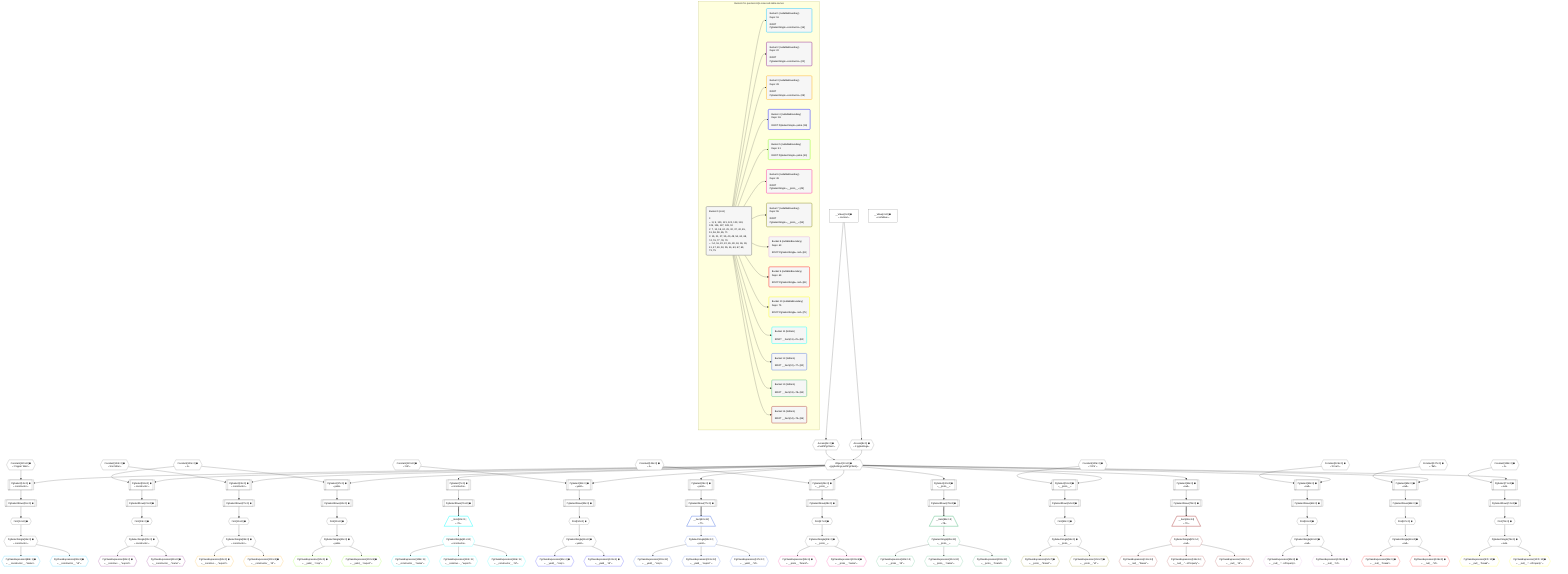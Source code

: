 %%{init: {'themeVariables': { 'fontSize': '12px'}}}%%
graph TD
    classDef path fill:#eee,stroke:#000,color:#000
    classDef plan fill:#fff,stroke-width:1px,color:#000
    classDef itemplan fill:#fff,stroke-width:2px,color:#000
    classDef unbatchedplan fill:#dff,stroke-width:1px,color:#000
    classDef sideeffectplan fill:#fcc,stroke-width:2px,color:#000
    classDef bucket fill:#f6f6f6,color:#000,stroke-width:2px,text-align:left

    subgraph "Buckets for queries/v4/js-reserved-table-names"
    Bucket0("Bucket 0 (root)<br /><br />1: <br />ᐳ: 8, 9, 120, 121, 122, 123, 124, 125, 126, 127, 128, 10<br />2: 7, 12, 18, 24, 29, 32, 37, 42, 45, 51, 56, 59, 65, 71<br />3: 15, 21, 27, 35, 40, 48, 54, 62, 68, 74, 76, 77, 78, 79<br />ᐳ: 14, 16, 20, 22, 26, 28, 34, 36, 39, 41, 47, 49, 53, 55, 61, 63, 67, 69, 73, 75"):::bucket
    Bucket1("Bucket 1 (nullableBoundary)<br />Deps: 16<br /><br />ROOT PgSelectSingleᐸconstructorᐳ[16]"):::bucket
    Bucket2("Bucket 2 (nullableBoundary)<br />Deps: 22<br /><br />ROOT PgSelectSingleᐸconstructorᐳ[22]"):::bucket
    Bucket3("Bucket 3 (nullableBoundary)<br />Deps: 28<br /><br />ROOT PgSelectSingleᐸconstructorᐳ[28]"):::bucket
    Bucket4("Bucket 4 (nullableBoundary)<br />Deps: 36<br /><br />ROOT PgSelectSingleᐸyieldᐳ[36]"):::bucket
    Bucket5("Bucket 5 (nullableBoundary)<br />Deps: 41<br /><br />ROOT PgSelectSingleᐸyieldᐳ[41]"):::bucket
    Bucket6("Bucket 6 (nullableBoundary)<br />Deps: 49<br /><br />ROOT PgSelectSingleᐸ__proto__ᐳ[49]"):::bucket
    Bucket7("Bucket 7 (nullableBoundary)<br />Deps: 55<br /><br />ROOT PgSelectSingleᐸ__proto__ᐳ[55]"):::bucket
    Bucket8("Bucket 8 (nullableBoundary)<br />Deps: 63<br /><br />ROOT PgSelectSingleᐸnullᐳ[63]"):::bucket
    Bucket9("Bucket 9 (nullableBoundary)<br />Deps: 69<br /><br />ROOT PgSelectSingleᐸnullᐳ[69]"):::bucket
    Bucket10("Bucket 10 (nullableBoundary)<br />Deps: 75<br /><br />ROOT PgSelectSingleᐸnullᐳ[75]"):::bucket
    Bucket11("Bucket 11 (listItem)<br /><br />ROOT __Item{11}ᐸ76ᐳ[80]"):::bucket
    Bucket12("Bucket 12 (listItem)<br /><br />ROOT __Item{12}ᐸ77ᐳ[82]"):::bucket
    Bucket13("Bucket 13 (listItem)<br /><br />ROOT __Item{13}ᐸ78ᐳ[84]"):::bucket
    Bucket14("Bucket 14 (listItem)<br /><br />ROOT __Item{14}ᐸ79ᐳ[86]"):::bucket
    end
    Bucket0 --> Bucket1 & Bucket2 & Bucket3 & Bucket4 & Bucket5 & Bucket6 & Bucket7 & Bucket8 & Bucket9 & Bucket10 & Bucket11 & Bucket12 & Bucket13 & Bucket14

    %% plan dependencies
    Object10{{"Object[10∈0] ➊<br />ᐸ{pgSettings,withPgClient}ᐳ"}}:::plan
    Access8{{"Access[8∈0] ➊<br />ᐸ2.pgSettingsᐳ"}}:::plan
    Access9{{"Access[9∈0] ➊<br />ᐸ2.withPgClientᐳ"}}:::plan
    Access8 & Access9 --> Object10
    PgSelect12[["PgSelect[12∈0] ➊<br />ᐸconstructorᐳ"]]:::plan
    Constant120{{"Constant[120∈0] ➊<br />ᐸ'Copper Wire'ᐳ"}}:::plan
    Object10 & Constant120 --> PgSelect12
    PgSelect18[["PgSelect[18∈0] ➊<br />ᐸconstructorᐳ"]]:::plan
    Constant121{{"Constant[121∈0] ➊<br />ᐸ2ᐳ"}}:::plan
    Object10 & Constant121 --> PgSelect18
    PgSelect24[["PgSelect[24∈0] ➊<br />ᐸconstructorᐳ"]]:::plan
    Constant122{{"Constant[122∈0] ➊<br />ᐸ'Iron Mine'ᐳ"}}:::plan
    Object10 & Constant122 --> PgSelect24
    PgSelect32[["PgSelect[32∈0] ➊<br />ᐸyieldᐳ"]]:::plan
    Constant123{{"Constant[123∈0] ➊<br />ᐸ'UK'ᐳ"}}:::plan
    Object10 & Constant123 --> PgSelect32
    PgSelect37[["PgSelect[37∈0] ➊<br />ᐸyieldᐳ"]]:::plan
    Object10 & Constant121 --> PgSelect37
    PgSelect45[["PgSelect[45∈0] ➊<br />ᐸ__proto__ᐳ"]]:::plan
    Constant124{{"Constant[124∈0] ➊<br />ᐸ1ᐳ"}}:::plan
    Object10 & Constant124 --> PgSelect45
    PgSelect51[["PgSelect[51∈0] ➊<br />ᐸ__proto__ᐳ"]]:::plan
    Constant125{{"Constant[125∈0] ➊<br />ᐸ'VCS'ᐳ"}}:::plan
    Object10 & Constant125 --> PgSelect51
    PgSelect59[["PgSelect[59∈0] ➊<br />ᐸnullᐳ"]]:::plan
    Constant126{{"Constant[126∈0] ➊<br />ᐸ'10 am'ᐳ"}}:::plan
    Object10 & Constant126 --> PgSelect59
    PgSelect65[["PgSelect[65∈0] ➊<br />ᐸnullᐳ"]]:::plan
    Constant127{{"Constant[127∈0] ➊<br />ᐸ'flat'ᐳ"}}:::plan
    Object10 & Constant127 --> PgSelect65
    PgSelect71[["PgSelect[71∈0] ➊<br />ᐸnullᐳ"]]:::plan
    Constant128{{"Constant[128∈0] ➊<br />ᐸ3ᐳ"}}:::plan
    Object10 & Constant128 --> PgSelect71
    PgSelect7[["PgSelect[7∈0] ➊<br />ᐸconstructorᐳ"]]:::plan
    Object10 --> PgSelect7
    __Value2["__Value[2∈0] ➊<br />ᐸcontextᐳ"]:::plan
    __Value2 --> Access8
    __Value2 --> Access9
    First14{{"First[14∈0] ➊"}}:::plan
    PgSelectRows15[["PgSelectRows[15∈0] ➊"]]:::plan
    PgSelectRows15 --> First14
    PgSelect12 --> PgSelectRows15
    PgSelectSingle16{{"PgSelectSingle[16∈0] ➊<br />ᐸconstructorᐳ"}}:::plan
    First14 --> PgSelectSingle16
    First20{{"First[20∈0] ➊"}}:::plan
    PgSelectRows21[["PgSelectRows[21∈0] ➊"]]:::plan
    PgSelectRows21 --> First20
    PgSelect18 --> PgSelectRows21
    PgSelectSingle22{{"PgSelectSingle[22∈0] ➊<br />ᐸconstructorᐳ"}}:::plan
    First20 --> PgSelectSingle22
    First26{{"First[26∈0] ➊"}}:::plan
    PgSelectRows27[["PgSelectRows[27∈0] ➊"]]:::plan
    PgSelectRows27 --> First26
    PgSelect24 --> PgSelectRows27
    PgSelectSingle28{{"PgSelectSingle[28∈0] ➊<br />ᐸconstructorᐳ"}}:::plan
    First26 --> PgSelectSingle28
    PgSelect29[["PgSelect[29∈0] ➊<br />ᐸyieldᐳ"]]:::plan
    Object10 --> PgSelect29
    First34{{"First[34∈0] ➊"}}:::plan
    PgSelectRows35[["PgSelectRows[35∈0] ➊"]]:::plan
    PgSelectRows35 --> First34
    PgSelect32 --> PgSelectRows35
    PgSelectSingle36{{"PgSelectSingle[36∈0] ➊<br />ᐸyieldᐳ"}}:::plan
    First34 --> PgSelectSingle36
    First39{{"First[39∈0] ➊"}}:::plan
    PgSelectRows40[["PgSelectRows[40∈0] ➊"]]:::plan
    PgSelectRows40 --> First39
    PgSelect37 --> PgSelectRows40
    PgSelectSingle41{{"PgSelectSingle[41∈0] ➊<br />ᐸyieldᐳ"}}:::plan
    First39 --> PgSelectSingle41
    PgSelect42[["PgSelect[42∈0] ➊<br />ᐸ__proto__ᐳ"]]:::plan
    Object10 --> PgSelect42
    First47{{"First[47∈0] ➊"}}:::plan
    PgSelectRows48[["PgSelectRows[48∈0] ➊"]]:::plan
    PgSelectRows48 --> First47
    PgSelect45 --> PgSelectRows48
    PgSelectSingle49{{"PgSelectSingle[49∈0] ➊<br />ᐸ__proto__ᐳ"}}:::plan
    First47 --> PgSelectSingle49
    First53{{"First[53∈0] ➊"}}:::plan
    PgSelectRows54[["PgSelectRows[54∈0] ➊"]]:::plan
    PgSelectRows54 --> First53
    PgSelect51 --> PgSelectRows54
    PgSelectSingle55{{"PgSelectSingle[55∈0] ➊<br />ᐸ__proto__ᐳ"}}:::plan
    First53 --> PgSelectSingle55
    PgSelect56[["PgSelect[56∈0] ➊<br />ᐸnullᐳ"]]:::plan
    Object10 --> PgSelect56
    First61{{"First[61∈0] ➊"}}:::plan
    PgSelectRows62[["PgSelectRows[62∈0] ➊"]]:::plan
    PgSelectRows62 --> First61
    PgSelect59 --> PgSelectRows62
    PgSelectSingle63{{"PgSelectSingle[63∈0] ➊<br />ᐸnullᐳ"}}:::plan
    First61 --> PgSelectSingle63
    First67{{"First[67∈0] ➊"}}:::plan
    PgSelectRows68[["PgSelectRows[68∈0] ➊"]]:::plan
    PgSelectRows68 --> First67
    PgSelect65 --> PgSelectRows68
    PgSelectSingle69{{"PgSelectSingle[69∈0] ➊<br />ᐸnullᐳ"}}:::plan
    First67 --> PgSelectSingle69
    First73{{"First[73∈0] ➊"}}:::plan
    PgSelectRows74[["PgSelectRows[74∈0] ➊"]]:::plan
    PgSelectRows74 --> First73
    PgSelect71 --> PgSelectRows74
    PgSelectSingle75{{"PgSelectSingle[75∈0] ➊<br />ᐸnullᐳ"}}:::plan
    First73 --> PgSelectSingle75
    PgSelectRows76[["PgSelectRows[76∈0] ➊"]]:::plan
    PgSelect7 --> PgSelectRows76
    PgSelectRows77[["PgSelectRows[77∈0] ➊"]]:::plan
    PgSelect29 --> PgSelectRows77
    PgSelectRows78[["PgSelectRows[78∈0] ➊"]]:::plan
    PgSelect42 --> PgSelectRows78
    PgSelectRows79[["PgSelectRows[79∈0] ➊"]]:::plan
    PgSelect56 --> PgSelectRows79
    __Value4["__Value[4∈0] ➊<br />ᐸrootValueᐳ"]:::plan
    PgClassExpression88{{"PgClassExpression[88∈1] ➊<br />ᐸ__constructor__.”name”ᐳ"}}:::plan
    PgSelectSingle16 --> PgClassExpression88
    PgClassExpression98{{"PgClassExpression[98∈1] ➊<br />ᐸ__constructor__.”id”ᐳ"}}:::plan
    PgSelectSingle16 --> PgClassExpression98
    PgClassExpression89{{"PgClassExpression[89∈2] ➊<br />ᐸ__construc..._.”export”ᐳ"}}:::plan
    PgSelectSingle22 --> PgClassExpression89
    PgClassExpression99{{"PgClassExpression[99∈2] ➊<br />ᐸ__constructor__.”name”ᐳ"}}:::plan
    PgSelectSingle22 --> PgClassExpression99
    PgClassExpression90{{"PgClassExpression[90∈3] ➊<br />ᐸ__construc..._.”export”ᐳ"}}:::plan
    PgSelectSingle28 --> PgClassExpression90
    PgClassExpression100{{"PgClassExpression[100∈3] ➊<br />ᐸ__constructor__.”id”ᐳ"}}:::plan
    PgSelectSingle28 --> PgClassExpression100
    PgClassExpression91{{"PgClassExpression[91∈4] ➊<br />ᐸ__yield__.”crop”ᐳ"}}:::plan
    PgSelectSingle36 --> PgClassExpression91
    PgClassExpression101{{"PgClassExpression[101∈4] ➊<br />ᐸ__yield__.”id”ᐳ"}}:::plan
    PgSelectSingle36 --> PgClassExpression101
    PgClassExpression92{{"PgClassExpression[92∈5] ➊<br />ᐸ__yield__.”crop”ᐳ"}}:::plan
    PgSelectSingle41 --> PgClassExpression92
    PgClassExpression102{{"PgClassExpression[102∈5] ➊<br />ᐸ__yield__.”export”ᐳ"}}:::plan
    PgSelectSingle41 --> PgClassExpression102
    PgClassExpression93{{"PgClassExpression[93∈6] ➊<br />ᐸ__proto__.”brand”ᐳ"}}:::plan
    PgSelectSingle49 --> PgClassExpression93
    PgClassExpression103{{"PgClassExpression[103∈6] ➊<br />ᐸ__proto__.”name”ᐳ"}}:::plan
    PgSelectSingle49 --> PgClassExpression103
    PgClassExpression94{{"PgClassExpression[94∈7] ➊<br />ᐸ__proto__.”brand”ᐳ"}}:::plan
    PgSelectSingle55 --> PgClassExpression94
    PgClassExpression104{{"PgClassExpression[104∈7] ➊<br />ᐸ__proto__.”id”ᐳ"}}:::plan
    PgSelectSingle55 --> PgClassExpression104
    PgClassExpression95{{"PgClassExpression[95∈8] ➊<br />ᐸ__null__.”...nProperty”ᐳ"}}:::plan
    PgSelectSingle63 --> PgClassExpression95
    PgClassExpression105{{"PgClassExpression[105∈8] ➊<br />ᐸ__null__.”id”ᐳ"}}:::plan
    PgSelectSingle63 --> PgClassExpression105
    PgClassExpression96{{"PgClassExpression[96∈9] ➊<br />ᐸ__null__.”break”ᐳ"}}:::plan
    PgSelectSingle69 --> PgClassExpression96
    PgClassExpression106{{"PgClassExpression[106∈9] ➊<br />ᐸ__null__.”id”ᐳ"}}:::plan
    PgSelectSingle69 --> PgClassExpression106
    PgClassExpression97{{"PgClassExpression[97∈10] ➊<br />ᐸ__null__.”break”ᐳ"}}:::plan
    PgSelectSingle75 --> PgClassExpression97
    PgClassExpression107{{"PgClassExpression[107∈10] ➊<br />ᐸ__null__.”...nProperty”ᐳ"}}:::plan
    PgSelectSingle75 --> PgClassExpression107
    __Item80[/"__Item[80∈11]<br />ᐸ76ᐳ"\]:::itemplan
    PgSelectRows76 ==> __Item80
    PgSelectSingle81{{"PgSelectSingle[81∈11]<br />ᐸconstructorᐳ"}}:::plan
    __Item80 --> PgSelectSingle81
    PgClassExpression108{{"PgClassExpression[108∈11]<br />ᐸ__constructor__.”name”ᐳ"}}:::plan
    PgSelectSingle81 --> PgClassExpression108
    PgClassExpression112{{"PgClassExpression[112∈11]<br />ᐸ__construc..._.”export”ᐳ"}}:::plan
    PgSelectSingle81 --> PgClassExpression112
    PgClassExpression116{{"PgClassExpression[116∈11]<br />ᐸ__constructor__.”id”ᐳ"}}:::plan
    PgSelectSingle81 --> PgClassExpression116
    __Item82[/"__Item[82∈12]<br />ᐸ77ᐳ"\]:::itemplan
    PgSelectRows77 ==> __Item82
    PgSelectSingle83{{"PgSelectSingle[83∈12]<br />ᐸyieldᐳ"}}:::plan
    __Item82 --> PgSelectSingle83
    PgClassExpression109{{"PgClassExpression[109∈12]<br />ᐸ__yield__.”crop”ᐳ"}}:::plan
    PgSelectSingle83 --> PgClassExpression109
    PgClassExpression113{{"PgClassExpression[113∈12]<br />ᐸ__yield__.”export”ᐳ"}}:::plan
    PgSelectSingle83 --> PgClassExpression113
    PgClassExpression117{{"PgClassExpression[117∈12]<br />ᐸ__yield__.”id”ᐳ"}}:::plan
    PgSelectSingle83 --> PgClassExpression117
    __Item84[/"__Item[84∈13]<br />ᐸ78ᐳ"\]:::itemplan
    PgSelectRows78 ==> __Item84
    PgSelectSingle85{{"PgSelectSingle[85∈13]<br />ᐸ__proto__ᐳ"}}:::plan
    __Item84 --> PgSelectSingle85
    PgClassExpression110{{"PgClassExpression[110∈13]<br />ᐸ__proto__.”id”ᐳ"}}:::plan
    PgSelectSingle85 --> PgClassExpression110
    PgClassExpression114{{"PgClassExpression[114∈13]<br />ᐸ__proto__.”name”ᐳ"}}:::plan
    PgSelectSingle85 --> PgClassExpression114
    PgClassExpression118{{"PgClassExpression[118∈13]<br />ᐸ__proto__.”brand”ᐳ"}}:::plan
    PgSelectSingle85 --> PgClassExpression118
    __Item86[/"__Item[86∈14]<br />ᐸ79ᐳ"\]:::itemplan
    PgSelectRows79 ==> __Item86
    PgSelectSingle87{{"PgSelectSingle[87∈14]<br />ᐸnullᐳ"}}:::plan
    __Item86 --> PgSelectSingle87
    PgClassExpression111{{"PgClassExpression[111∈14]<br />ᐸ__null__.”break”ᐳ"}}:::plan
    PgSelectSingle87 --> PgClassExpression111
    PgClassExpression115{{"PgClassExpression[115∈14]<br />ᐸ__null__.”...nProperty”ᐳ"}}:::plan
    PgSelectSingle87 --> PgClassExpression115
    PgClassExpression119{{"PgClassExpression[119∈14]<br />ᐸ__null__.”id”ᐳ"}}:::plan
    PgSelectSingle87 --> PgClassExpression119

    %% define steps
    classDef bucket0 stroke:#696969
    class Bucket0,__Value2,__Value4,PgSelect7,Access8,Access9,Object10,PgSelect12,First14,PgSelectRows15,PgSelectSingle16,PgSelect18,First20,PgSelectRows21,PgSelectSingle22,PgSelect24,First26,PgSelectRows27,PgSelectSingle28,PgSelect29,PgSelect32,First34,PgSelectRows35,PgSelectSingle36,PgSelect37,First39,PgSelectRows40,PgSelectSingle41,PgSelect42,PgSelect45,First47,PgSelectRows48,PgSelectSingle49,PgSelect51,First53,PgSelectRows54,PgSelectSingle55,PgSelect56,PgSelect59,First61,PgSelectRows62,PgSelectSingle63,PgSelect65,First67,PgSelectRows68,PgSelectSingle69,PgSelect71,First73,PgSelectRows74,PgSelectSingle75,PgSelectRows76,PgSelectRows77,PgSelectRows78,PgSelectRows79,Constant120,Constant121,Constant122,Constant123,Constant124,Constant125,Constant126,Constant127,Constant128 bucket0
    classDef bucket1 stroke:#00bfff
    class Bucket1,PgClassExpression88,PgClassExpression98 bucket1
    classDef bucket2 stroke:#7f007f
    class Bucket2,PgClassExpression89,PgClassExpression99 bucket2
    classDef bucket3 stroke:#ffa500
    class Bucket3,PgClassExpression90,PgClassExpression100 bucket3
    classDef bucket4 stroke:#0000ff
    class Bucket4,PgClassExpression91,PgClassExpression101 bucket4
    classDef bucket5 stroke:#7fff00
    class Bucket5,PgClassExpression92,PgClassExpression102 bucket5
    classDef bucket6 stroke:#ff1493
    class Bucket6,PgClassExpression93,PgClassExpression103 bucket6
    classDef bucket7 stroke:#808000
    class Bucket7,PgClassExpression94,PgClassExpression104 bucket7
    classDef bucket8 stroke:#dda0dd
    class Bucket8,PgClassExpression95,PgClassExpression105 bucket8
    classDef bucket9 stroke:#ff0000
    class Bucket9,PgClassExpression96,PgClassExpression106 bucket9
    classDef bucket10 stroke:#ffff00
    class Bucket10,PgClassExpression97,PgClassExpression107 bucket10
    classDef bucket11 stroke:#00ffff
    class Bucket11,__Item80,PgSelectSingle81,PgClassExpression108,PgClassExpression112,PgClassExpression116 bucket11
    classDef bucket12 stroke:#4169e1
    class Bucket12,__Item82,PgSelectSingle83,PgClassExpression109,PgClassExpression113,PgClassExpression117 bucket12
    classDef bucket13 stroke:#3cb371
    class Bucket13,__Item84,PgSelectSingle85,PgClassExpression110,PgClassExpression114,PgClassExpression118 bucket13
    classDef bucket14 stroke:#a52a2a
    class Bucket14,__Item86,PgSelectSingle87,PgClassExpression111,PgClassExpression115,PgClassExpression119 bucket14